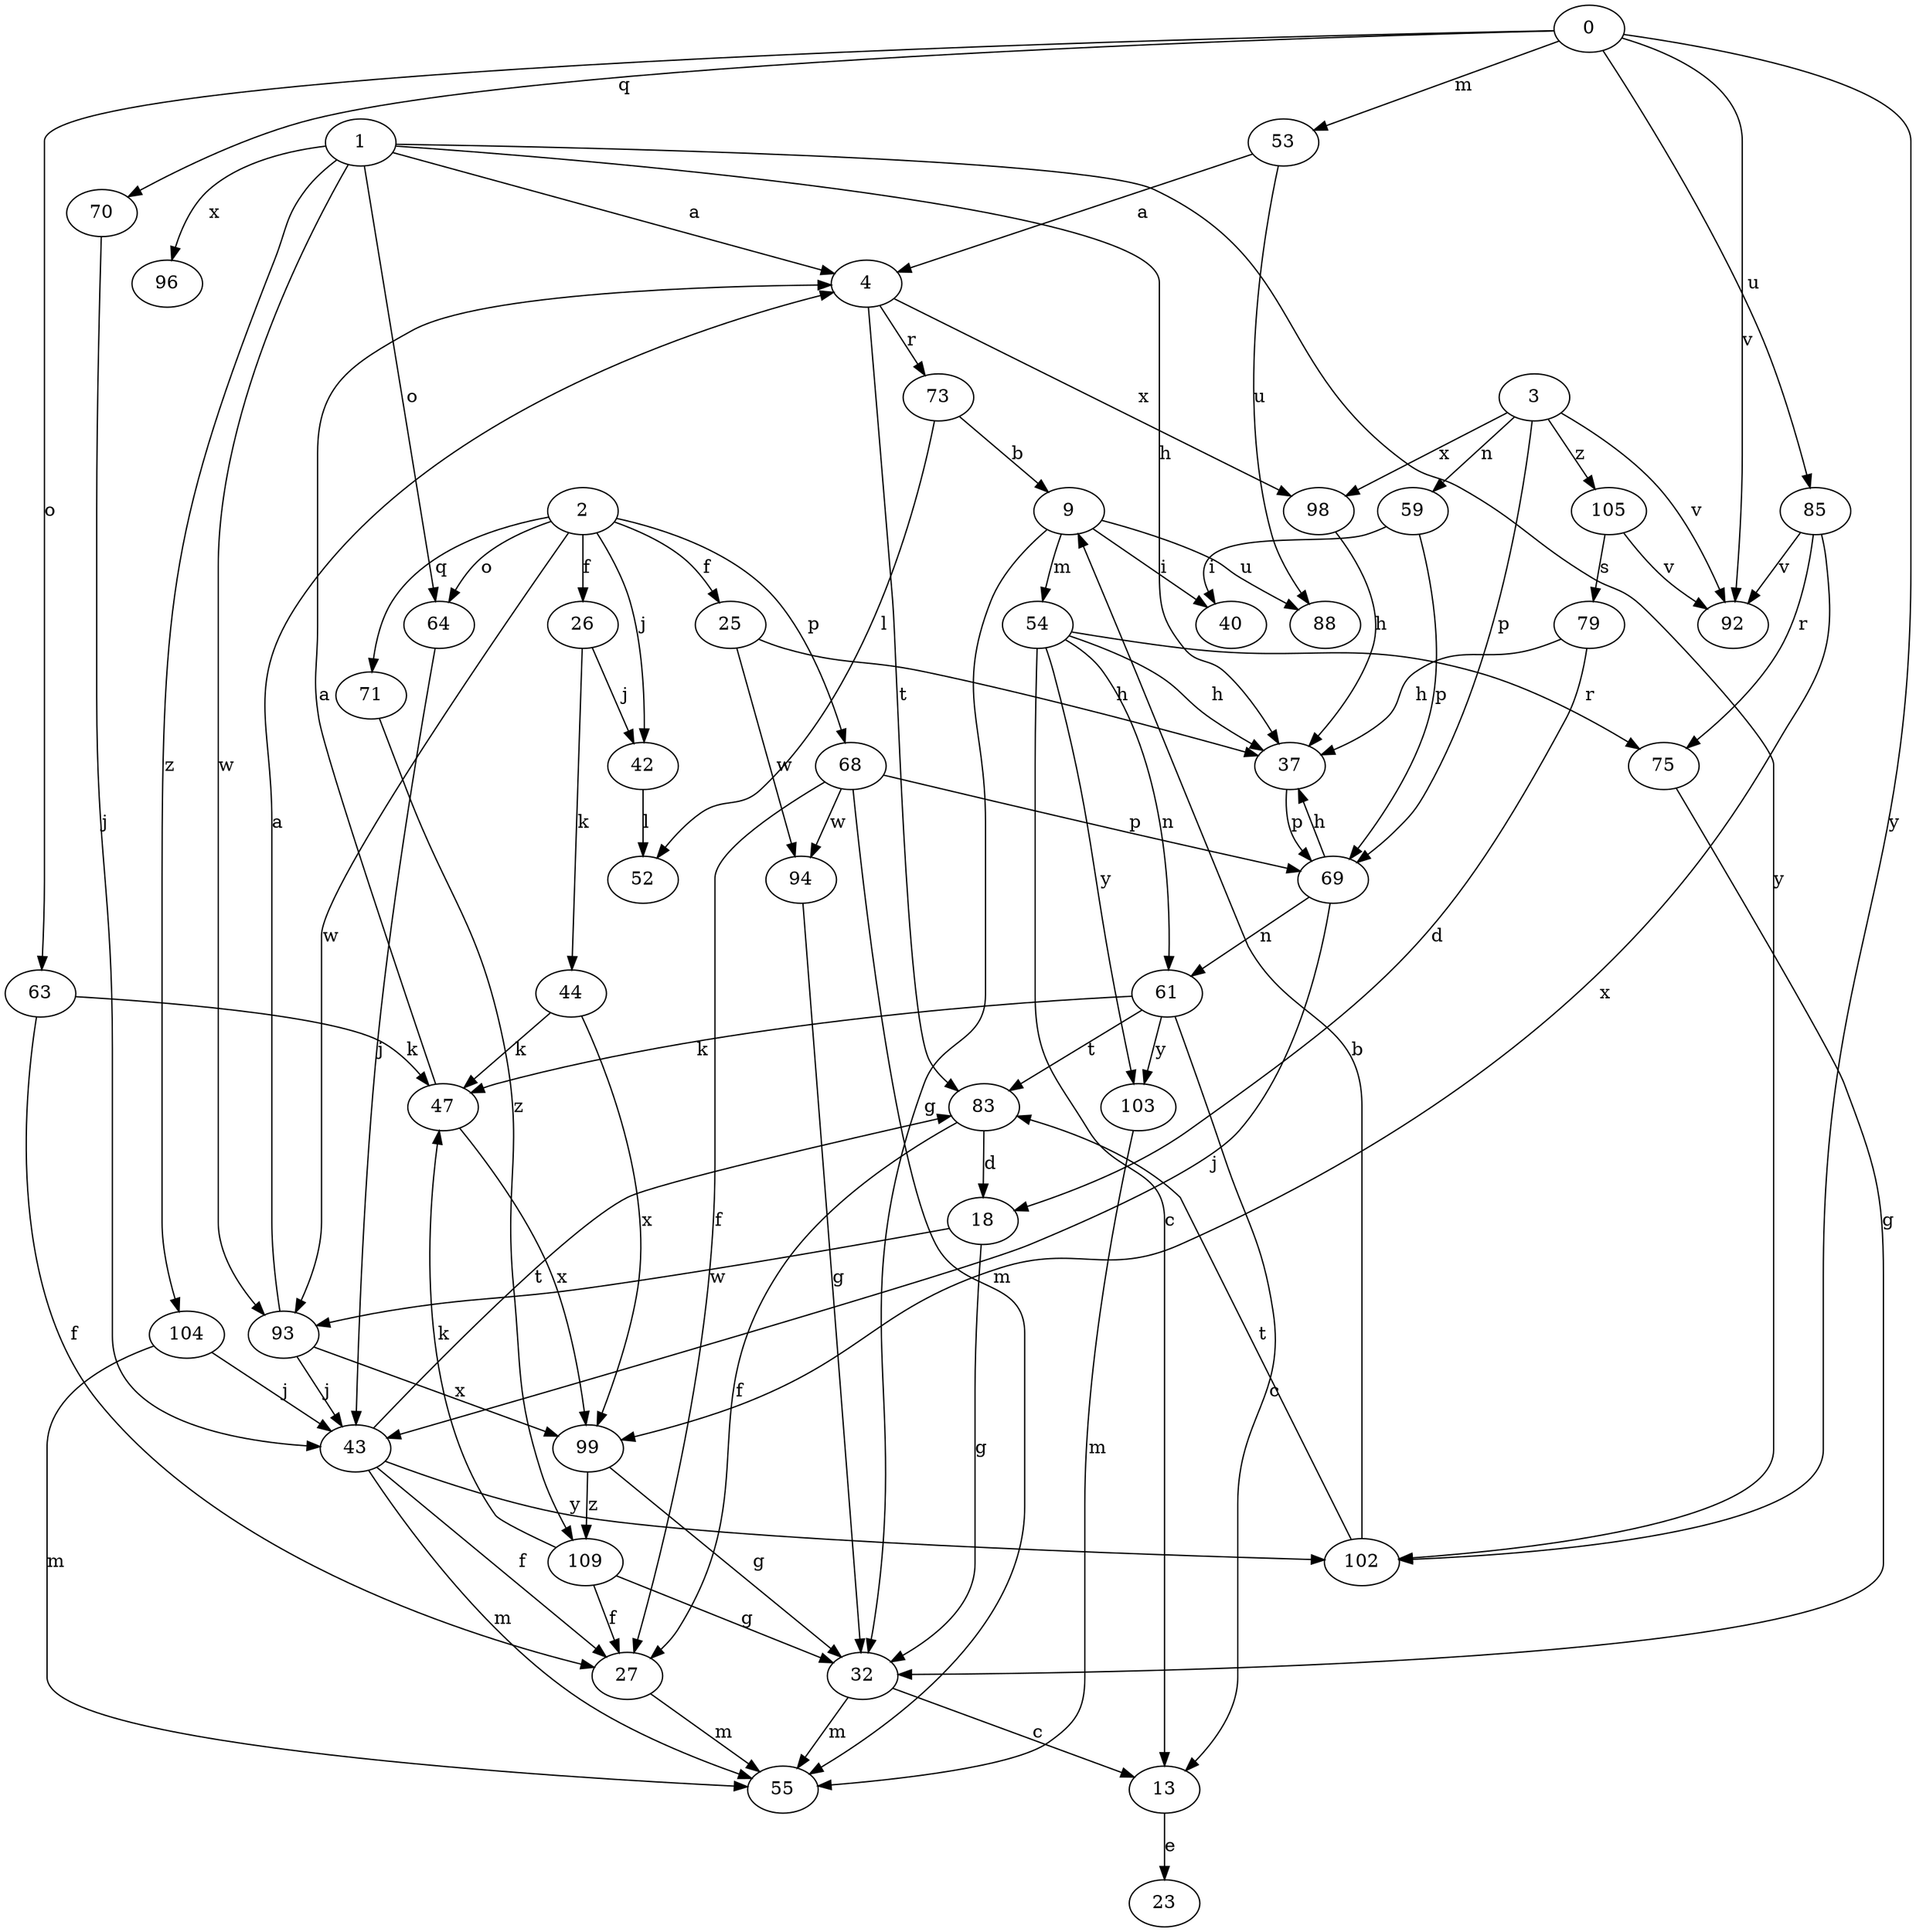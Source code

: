 strict digraph  {
0;
1;
2;
3;
4;
9;
13;
18;
23;
25;
26;
27;
32;
37;
40;
42;
43;
44;
47;
52;
53;
54;
55;
59;
61;
63;
64;
68;
69;
70;
71;
73;
75;
79;
83;
85;
88;
92;
93;
94;
96;
98;
99;
102;
103;
104;
105;
109;
0 -> 53  [label=m];
0 -> 63  [label=o];
0 -> 70  [label=q];
0 -> 85  [label=u];
0 -> 92  [label=v];
0 -> 102  [label=y];
1 -> 4  [label=a];
1 -> 37  [label=h];
1 -> 64  [label=o];
1 -> 93  [label=w];
1 -> 96  [label=x];
1 -> 102  [label=y];
1 -> 104  [label=z];
2 -> 25  [label=f];
2 -> 26  [label=f];
2 -> 42  [label=j];
2 -> 64  [label=o];
2 -> 68  [label=p];
2 -> 71  [label=q];
2 -> 93  [label=w];
3 -> 59  [label=n];
3 -> 69  [label=p];
3 -> 92  [label=v];
3 -> 98  [label=x];
3 -> 105  [label=z];
4 -> 73  [label=r];
4 -> 83  [label=t];
4 -> 98  [label=x];
9 -> 32  [label=g];
9 -> 40  [label=i];
9 -> 54  [label=m];
9 -> 88  [label=u];
13 -> 23  [label=e];
18 -> 32  [label=g];
18 -> 93  [label=w];
25 -> 37  [label=h];
25 -> 94  [label=w];
26 -> 42  [label=j];
26 -> 44  [label=k];
27 -> 55  [label=m];
32 -> 13  [label=c];
32 -> 55  [label=m];
37 -> 69  [label=p];
42 -> 52  [label=l];
43 -> 27  [label=f];
43 -> 55  [label=m];
43 -> 83  [label=t];
43 -> 102  [label=y];
44 -> 47  [label=k];
44 -> 99  [label=x];
47 -> 4  [label=a];
47 -> 99  [label=x];
53 -> 4  [label=a];
53 -> 88  [label=u];
54 -> 13  [label=c];
54 -> 37  [label=h];
54 -> 61  [label=n];
54 -> 75  [label=r];
54 -> 103  [label=y];
59 -> 40  [label=i];
59 -> 69  [label=p];
61 -> 13  [label=c];
61 -> 47  [label=k];
61 -> 83  [label=t];
61 -> 103  [label=y];
63 -> 27  [label=f];
63 -> 47  [label=k];
64 -> 43  [label=j];
68 -> 27  [label=f];
68 -> 55  [label=m];
68 -> 69  [label=p];
68 -> 94  [label=w];
69 -> 37  [label=h];
69 -> 43  [label=j];
69 -> 61  [label=n];
70 -> 43  [label=j];
71 -> 109  [label=z];
73 -> 9  [label=b];
73 -> 52  [label=l];
75 -> 32  [label=g];
79 -> 18  [label=d];
79 -> 37  [label=h];
83 -> 18  [label=d];
83 -> 27  [label=f];
85 -> 75  [label=r];
85 -> 92  [label=v];
85 -> 99  [label=x];
93 -> 4  [label=a];
93 -> 43  [label=j];
93 -> 99  [label=x];
94 -> 32  [label=g];
98 -> 37  [label=h];
99 -> 32  [label=g];
99 -> 109  [label=z];
102 -> 9  [label=b];
102 -> 83  [label=t];
103 -> 55  [label=m];
104 -> 43  [label=j];
104 -> 55  [label=m];
105 -> 79  [label=s];
105 -> 92  [label=v];
109 -> 27  [label=f];
109 -> 32  [label=g];
109 -> 47  [label=k];
}
